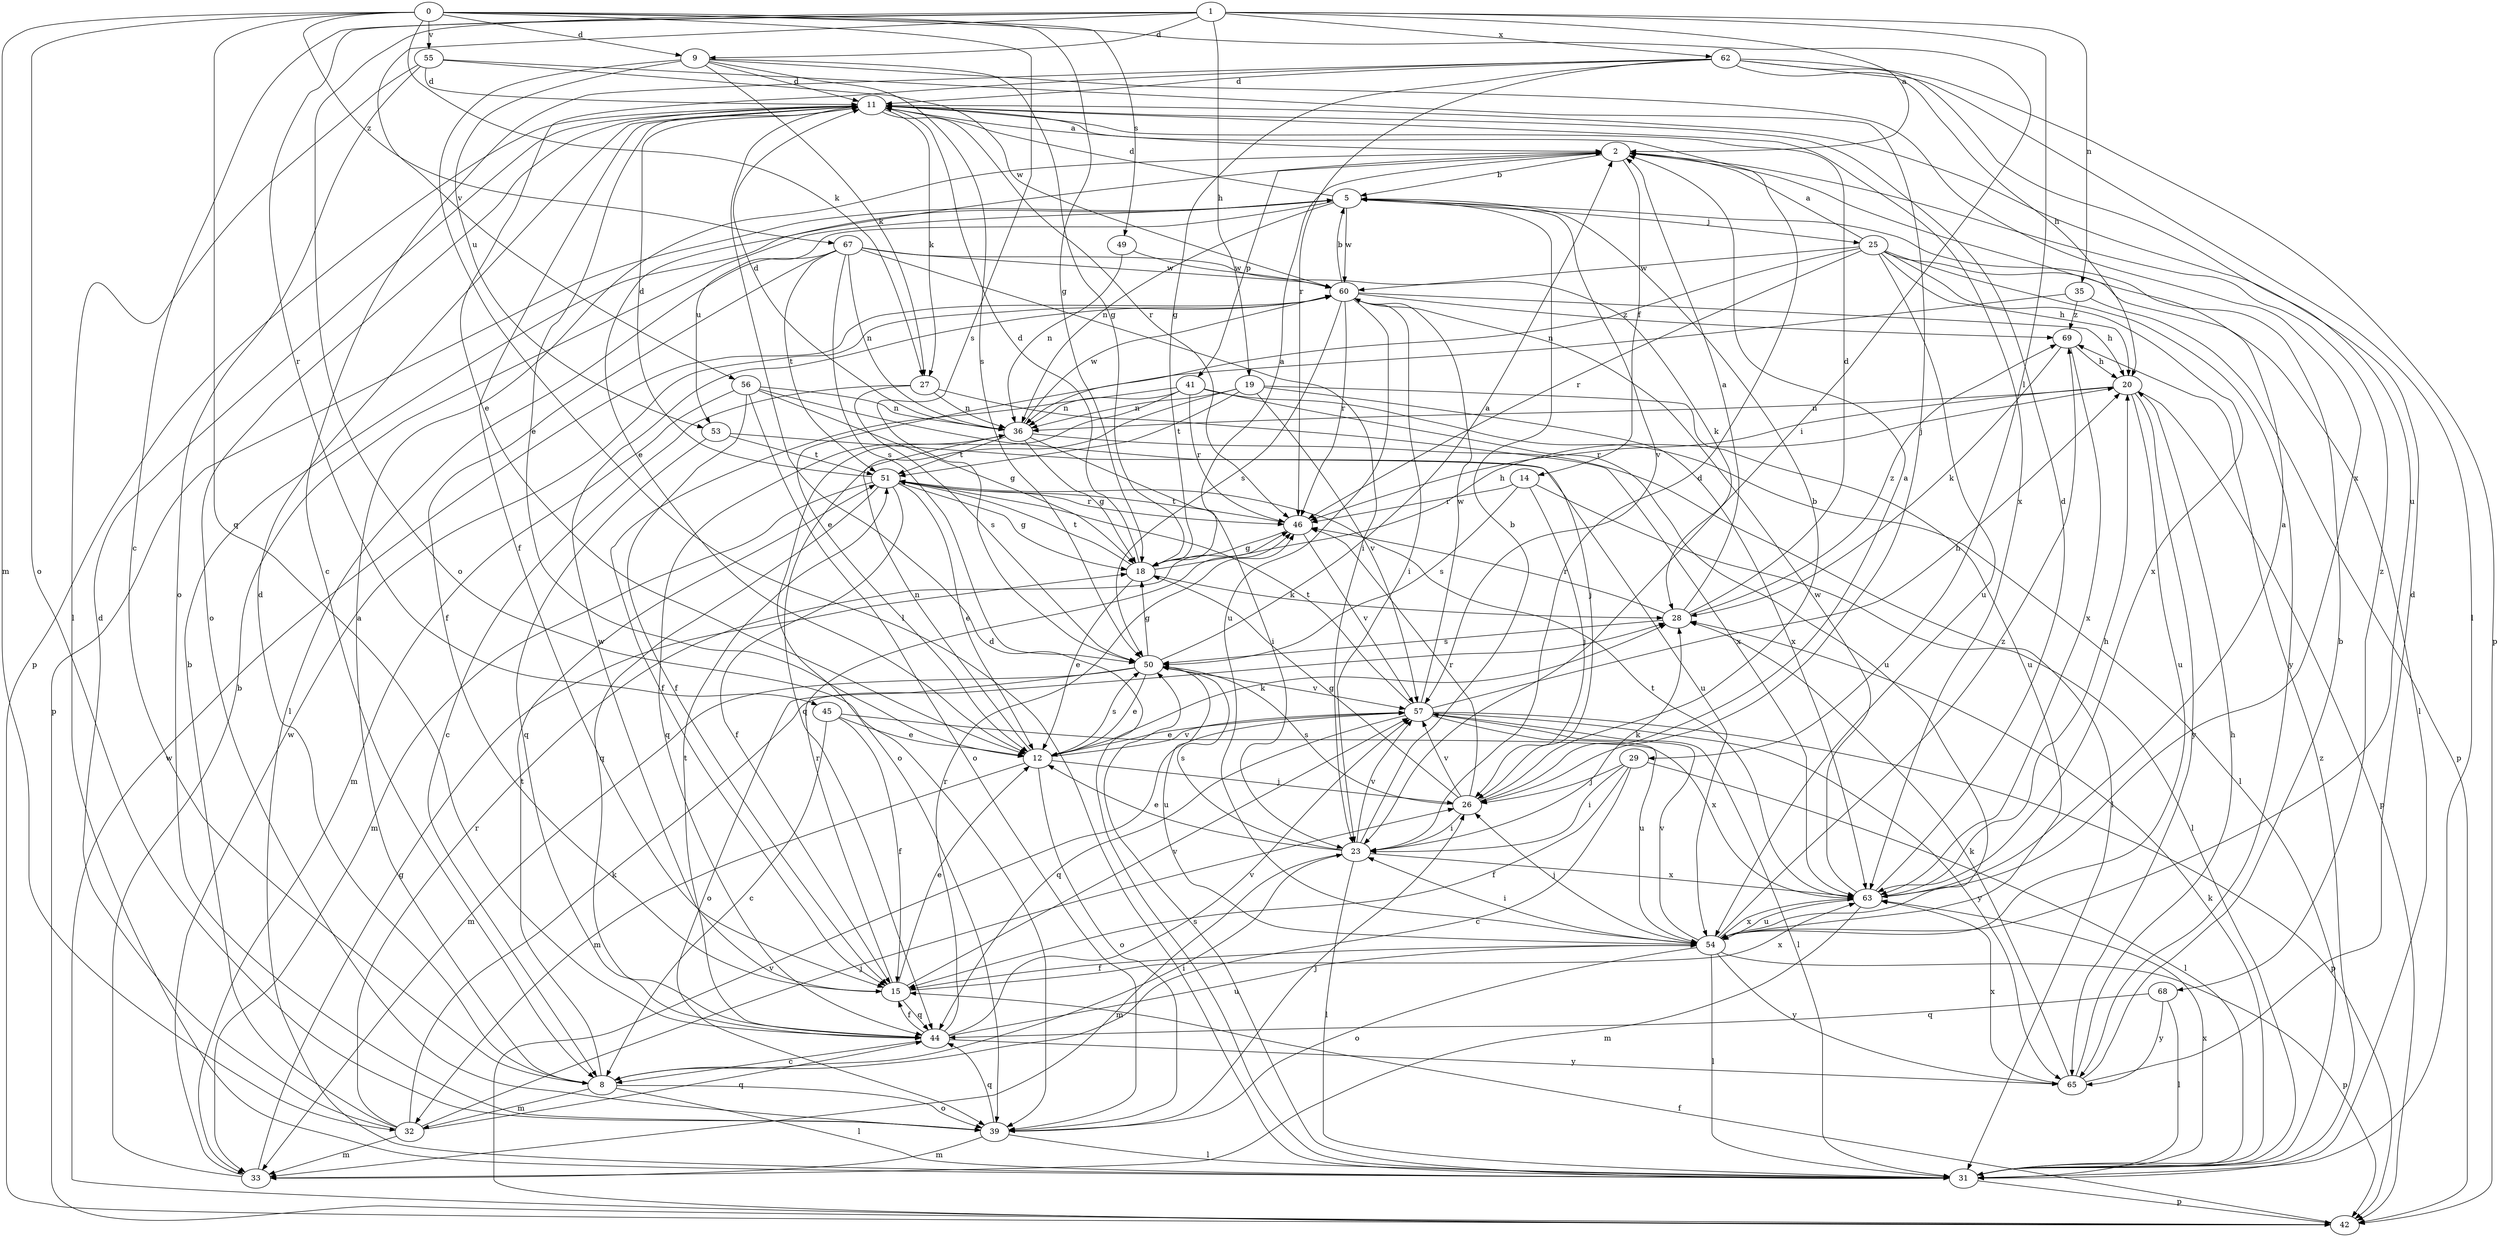 strict digraph  {
0;
1;
2;
5;
8;
9;
11;
12;
14;
15;
18;
19;
20;
23;
25;
26;
27;
28;
29;
31;
32;
33;
35;
36;
39;
41;
42;
44;
45;
46;
49;
50;
51;
53;
54;
55;
56;
57;
60;
62;
63;
65;
67;
68;
69;
0 -> 9  [label=d];
0 -> 18  [label=g];
0 -> 23  [label=i];
0 -> 27  [label=k];
0 -> 32  [label=m];
0 -> 39  [label=o];
0 -> 44  [label=q];
0 -> 49  [label=s];
0 -> 50  [label=s];
0 -> 55  [label=v];
0 -> 67  [label=z];
1 -> 2  [label=a];
1 -> 8  [label=c];
1 -> 9  [label=d];
1 -> 19  [label=h];
1 -> 29  [label=l];
1 -> 35  [label=n];
1 -> 39  [label=o];
1 -> 45  [label=r];
1 -> 56  [label=v];
1 -> 62  [label=x];
2 -> 5  [label=b];
2 -> 12  [label=e];
2 -> 14  [label=f];
2 -> 41  [label=p];
2 -> 68  [label=z];
5 -> 11  [label=d];
5 -> 25  [label=j];
5 -> 36  [label=n];
5 -> 42  [label=p];
5 -> 53  [label=u];
5 -> 57  [label=v];
5 -> 60  [label=w];
8 -> 2  [label=a];
8 -> 11  [label=d];
8 -> 23  [label=i];
8 -> 31  [label=l];
8 -> 32  [label=m];
8 -> 39  [label=o];
8 -> 51  [label=t];
9 -> 11  [label=d];
9 -> 18  [label=g];
9 -> 27  [label=k];
9 -> 31  [label=l];
9 -> 50  [label=s];
9 -> 53  [label=u];
9 -> 63  [label=x];
11 -> 2  [label=a];
11 -> 12  [label=e];
11 -> 15  [label=f];
11 -> 27  [label=k];
11 -> 39  [label=o];
11 -> 42  [label=p];
11 -> 46  [label=r];
11 -> 63  [label=x];
12 -> 26  [label=j];
12 -> 28  [label=k];
12 -> 32  [label=m];
12 -> 36  [label=n];
12 -> 39  [label=o];
12 -> 50  [label=s];
12 -> 57  [label=v];
14 -> 26  [label=j];
14 -> 31  [label=l];
14 -> 46  [label=r];
14 -> 50  [label=s];
15 -> 12  [label=e];
15 -> 44  [label=q];
15 -> 46  [label=r];
15 -> 57  [label=v];
15 -> 60  [label=w];
15 -> 63  [label=x];
18 -> 2  [label=a];
18 -> 11  [label=d];
18 -> 12  [label=e];
18 -> 20  [label=h];
18 -> 28  [label=k];
18 -> 51  [label=t];
19 -> 36  [label=n];
19 -> 44  [label=q];
19 -> 51  [label=t];
19 -> 54  [label=u];
19 -> 57  [label=v];
19 -> 63  [label=x];
20 -> 36  [label=n];
20 -> 42  [label=p];
20 -> 46  [label=r];
20 -> 54  [label=u];
20 -> 65  [label=y];
23 -> 5  [label=b];
23 -> 11  [label=d];
23 -> 12  [label=e];
23 -> 28  [label=k];
23 -> 31  [label=l];
23 -> 33  [label=m];
23 -> 50  [label=s];
23 -> 57  [label=v];
23 -> 63  [label=x];
25 -> 2  [label=a];
25 -> 20  [label=h];
25 -> 31  [label=l];
25 -> 36  [label=n];
25 -> 46  [label=r];
25 -> 54  [label=u];
25 -> 60  [label=w];
25 -> 63  [label=x];
25 -> 65  [label=y];
26 -> 2  [label=a];
26 -> 5  [label=b];
26 -> 18  [label=g];
26 -> 23  [label=i];
26 -> 46  [label=r];
26 -> 50  [label=s];
26 -> 57  [label=v];
27 -> 8  [label=c];
27 -> 36  [label=n];
27 -> 50  [label=s];
27 -> 63  [label=x];
28 -> 2  [label=a];
28 -> 11  [label=d];
28 -> 46  [label=r];
28 -> 50  [label=s];
28 -> 69  [label=z];
29 -> 8  [label=c];
29 -> 15  [label=f];
29 -> 23  [label=i];
29 -> 26  [label=j];
29 -> 31  [label=l];
31 -> 11  [label=d];
31 -> 28  [label=k];
31 -> 42  [label=p];
31 -> 50  [label=s];
31 -> 63  [label=x];
31 -> 69  [label=z];
32 -> 5  [label=b];
32 -> 11  [label=d];
32 -> 26  [label=j];
32 -> 28  [label=k];
32 -> 33  [label=m];
32 -> 44  [label=q];
32 -> 46  [label=r];
33 -> 5  [label=b];
33 -> 18  [label=g];
33 -> 60  [label=w];
35 -> 12  [label=e];
35 -> 42  [label=p];
35 -> 69  [label=z];
36 -> 11  [label=d];
36 -> 18  [label=g];
36 -> 23  [label=i];
36 -> 31  [label=l];
36 -> 44  [label=q];
36 -> 51  [label=t];
36 -> 60  [label=w];
39 -> 26  [label=j];
39 -> 31  [label=l];
39 -> 33  [label=m];
39 -> 44  [label=q];
41 -> 15  [label=f];
41 -> 31  [label=l];
41 -> 36  [label=n];
41 -> 39  [label=o];
41 -> 46  [label=r];
41 -> 54  [label=u];
42 -> 15  [label=f];
42 -> 57  [label=v];
42 -> 60  [label=w];
44 -> 8  [label=c];
44 -> 15  [label=f];
44 -> 46  [label=r];
44 -> 51  [label=t];
44 -> 54  [label=u];
44 -> 57  [label=v];
44 -> 65  [label=y];
45 -> 8  [label=c];
45 -> 12  [label=e];
45 -> 15  [label=f];
45 -> 63  [label=x];
46 -> 18  [label=g];
46 -> 51  [label=t];
46 -> 57  [label=v];
49 -> 36  [label=n];
49 -> 60  [label=w];
50 -> 2  [label=a];
50 -> 12  [label=e];
50 -> 18  [label=g];
50 -> 33  [label=m];
50 -> 39  [label=o];
50 -> 54  [label=u];
50 -> 57  [label=v];
51 -> 11  [label=d];
51 -> 12  [label=e];
51 -> 15  [label=f];
51 -> 18  [label=g];
51 -> 33  [label=m];
51 -> 44  [label=q];
51 -> 46  [label=r];
53 -> 44  [label=q];
53 -> 51  [label=t];
53 -> 54  [label=u];
54 -> 15  [label=f];
54 -> 23  [label=i];
54 -> 26  [label=j];
54 -> 31  [label=l];
54 -> 39  [label=o];
54 -> 42  [label=p];
54 -> 57  [label=v];
54 -> 63  [label=x];
54 -> 65  [label=y];
54 -> 69  [label=z];
55 -> 11  [label=d];
55 -> 26  [label=j];
55 -> 31  [label=l];
55 -> 39  [label=o];
55 -> 60  [label=w];
56 -> 15  [label=f];
56 -> 18  [label=g];
56 -> 26  [label=j];
56 -> 33  [label=m];
56 -> 36  [label=n];
56 -> 39  [label=o];
57 -> 12  [label=e];
57 -> 20  [label=h];
57 -> 31  [label=l];
57 -> 42  [label=p];
57 -> 44  [label=q];
57 -> 51  [label=t];
57 -> 54  [label=u];
57 -> 60  [label=w];
57 -> 65  [label=y];
60 -> 5  [label=b];
60 -> 20  [label=h];
60 -> 23  [label=i];
60 -> 46  [label=r];
60 -> 50  [label=s];
60 -> 54  [label=u];
60 -> 69  [label=z];
62 -> 8  [label=c];
62 -> 11  [label=d];
62 -> 12  [label=e];
62 -> 18  [label=g];
62 -> 20  [label=h];
62 -> 31  [label=l];
62 -> 42  [label=p];
62 -> 46  [label=r];
62 -> 54  [label=u];
63 -> 2  [label=a];
63 -> 11  [label=d];
63 -> 20  [label=h];
63 -> 33  [label=m];
63 -> 51  [label=t];
63 -> 54  [label=u];
63 -> 60  [label=w];
65 -> 5  [label=b];
65 -> 11  [label=d];
65 -> 20  [label=h];
65 -> 28  [label=k];
65 -> 63  [label=x];
67 -> 15  [label=f];
67 -> 23  [label=i];
67 -> 28  [label=k];
67 -> 31  [label=l];
67 -> 36  [label=n];
67 -> 50  [label=s];
67 -> 51  [label=t];
67 -> 60  [label=w];
68 -> 31  [label=l];
68 -> 44  [label=q];
68 -> 65  [label=y];
69 -> 20  [label=h];
69 -> 28  [label=k];
69 -> 63  [label=x];
}
